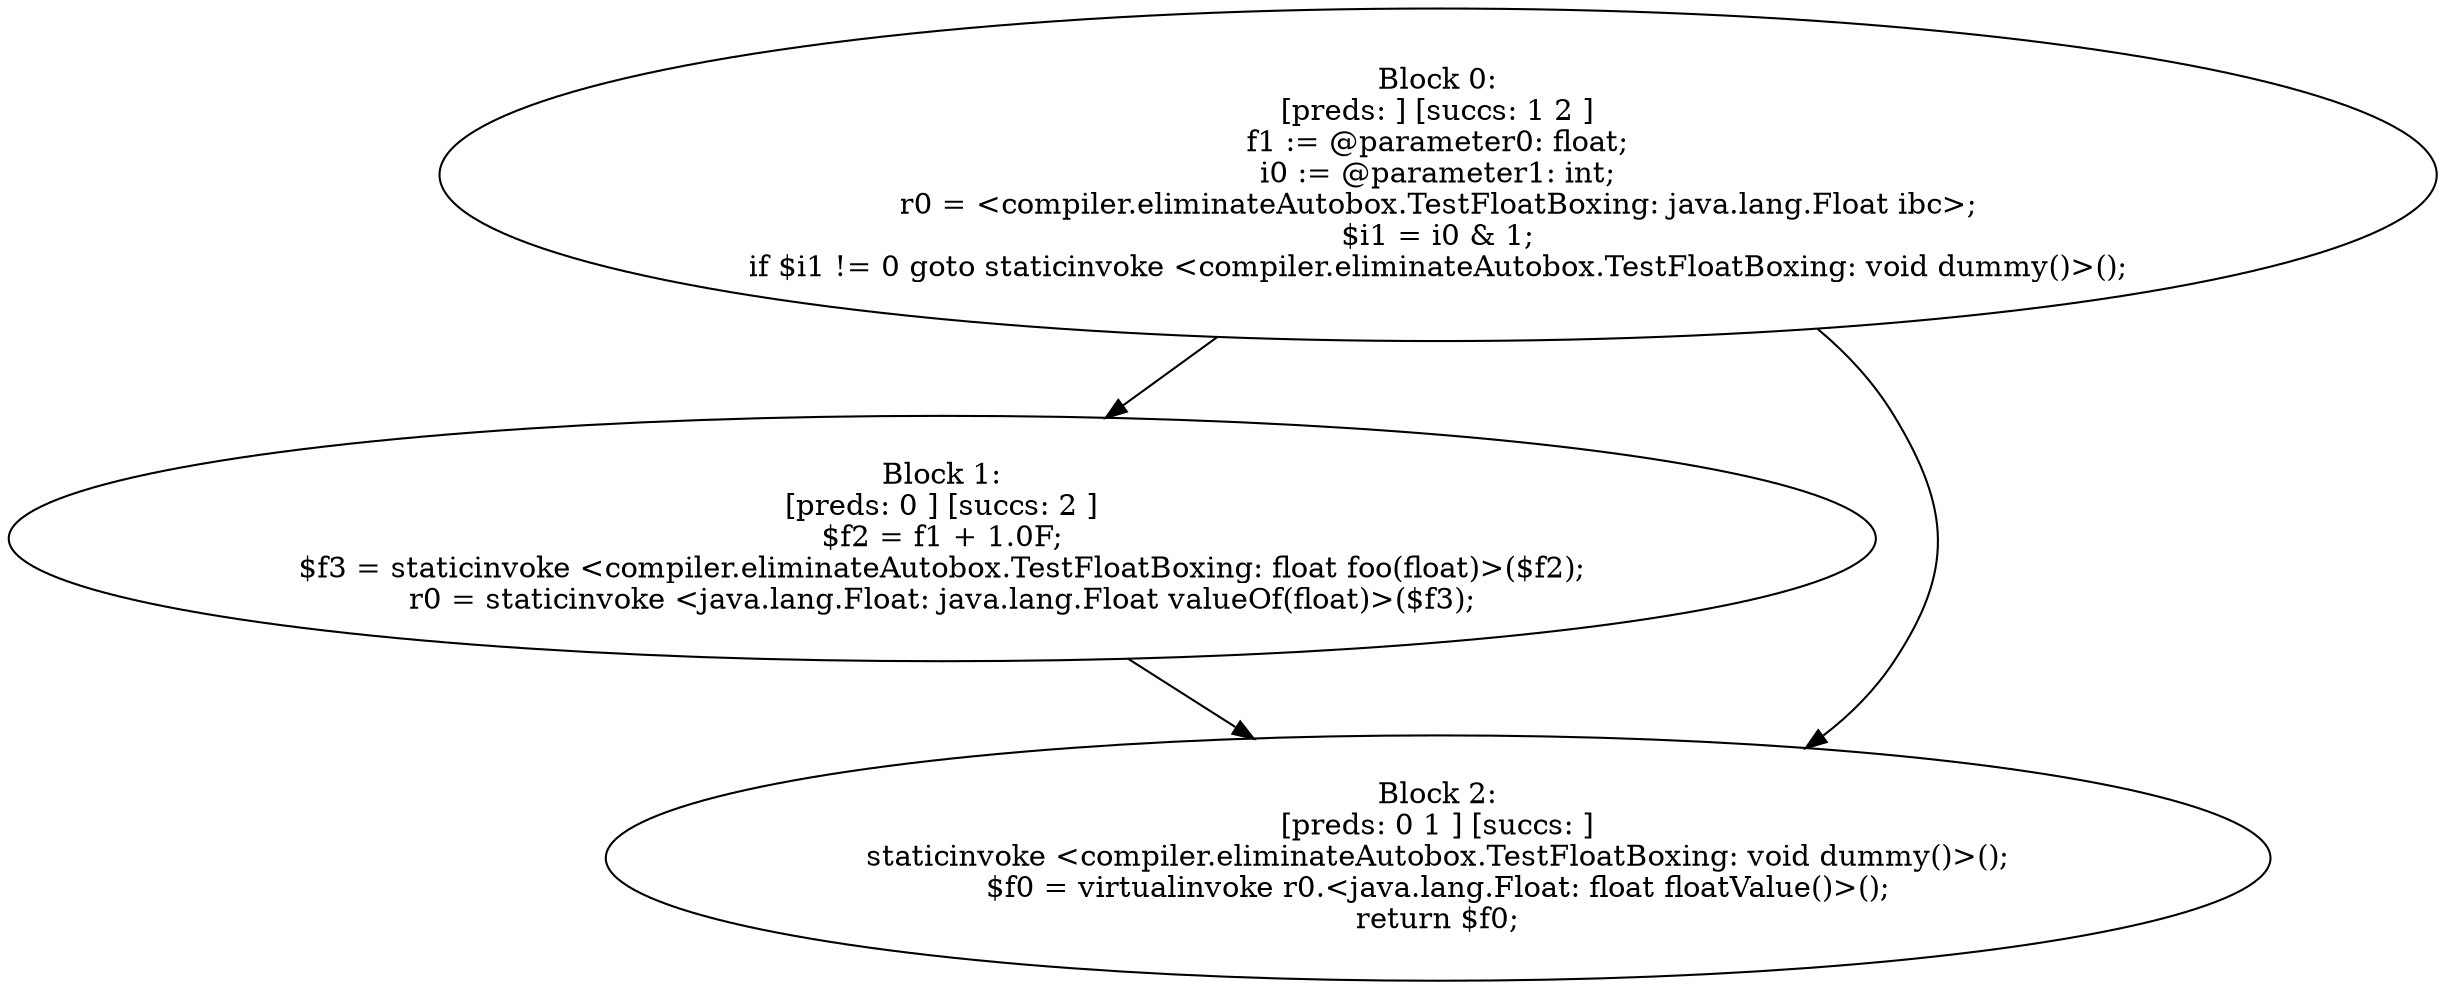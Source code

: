 digraph "unitGraph" {
    "Block 0:
[preds: ] [succs: 1 2 ]
f1 := @parameter0: float;
i0 := @parameter1: int;
r0 = <compiler.eliminateAutobox.TestFloatBoxing: java.lang.Float ibc>;
$i1 = i0 & 1;
if $i1 != 0 goto staticinvoke <compiler.eliminateAutobox.TestFloatBoxing: void dummy()>();
"
    "Block 1:
[preds: 0 ] [succs: 2 ]
$f2 = f1 + 1.0F;
$f3 = staticinvoke <compiler.eliminateAutobox.TestFloatBoxing: float foo(float)>($f2);
r0 = staticinvoke <java.lang.Float: java.lang.Float valueOf(float)>($f3);
"
    "Block 2:
[preds: 0 1 ] [succs: ]
staticinvoke <compiler.eliminateAutobox.TestFloatBoxing: void dummy()>();
$f0 = virtualinvoke r0.<java.lang.Float: float floatValue()>();
return $f0;
"
    "Block 0:
[preds: ] [succs: 1 2 ]
f1 := @parameter0: float;
i0 := @parameter1: int;
r0 = <compiler.eliminateAutobox.TestFloatBoxing: java.lang.Float ibc>;
$i1 = i0 & 1;
if $i1 != 0 goto staticinvoke <compiler.eliminateAutobox.TestFloatBoxing: void dummy()>();
"->"Block 1:
[preds: 0 ] [succs: 2 ]
$f2 = f1 + 1.0F;
$f3 = staticinvoke <compiler.eliminateAutobox.TestFloatBoxing: float foo(float)>($f2);
r0 = staticinvoke <java.lang.Float: java.lang.Float valueOf(float)>($f3);
";
    "Block 0:
[preds: ] [succs: 1 2 ]
f1 := @parameter0: float;
i0 := @parameter1: int;
r0 = <compiler.eliminateAutobox.TestFloatBoxing: java.lang.Float ibc>;
$i1 = i0 & 1;
if $i1 != 0 goto staticinvoke <compiler.eliminateAutobox.TestFloatBoxing: void dummy()>();
"->"Block 2:
[preds: 0 1 ] [succs: ]
staticinvoke <compiler.eliminateAutobox.TestFloatBoxing: void dummy()>();
$f0 = virtualinvoke r0.<java.lang.Float: float floatValue()>();
return $f0;
";
    "Block 1:
[preds: 0 ] [succs: 2 ]
$f2 = f1 + 1.0F;
$f3 = staticinvoke <compiler.eliminateAutobox.TestFloatBoxing: float foo(float)>($f2);
r0 = staticinvoke <java.lang.Float: java.lang.Float valueOf(float)>($f3);
"->"Block 2:
[preds: 0 1 ] [succs: ]
staticinvoke <compiler.eliminateAutobox.TestFloatBoxing: void dummy()>();
$f0 = virtualinvoke r0.<java.lang.Float: float floatValue()>();
return $f0;
";
}
